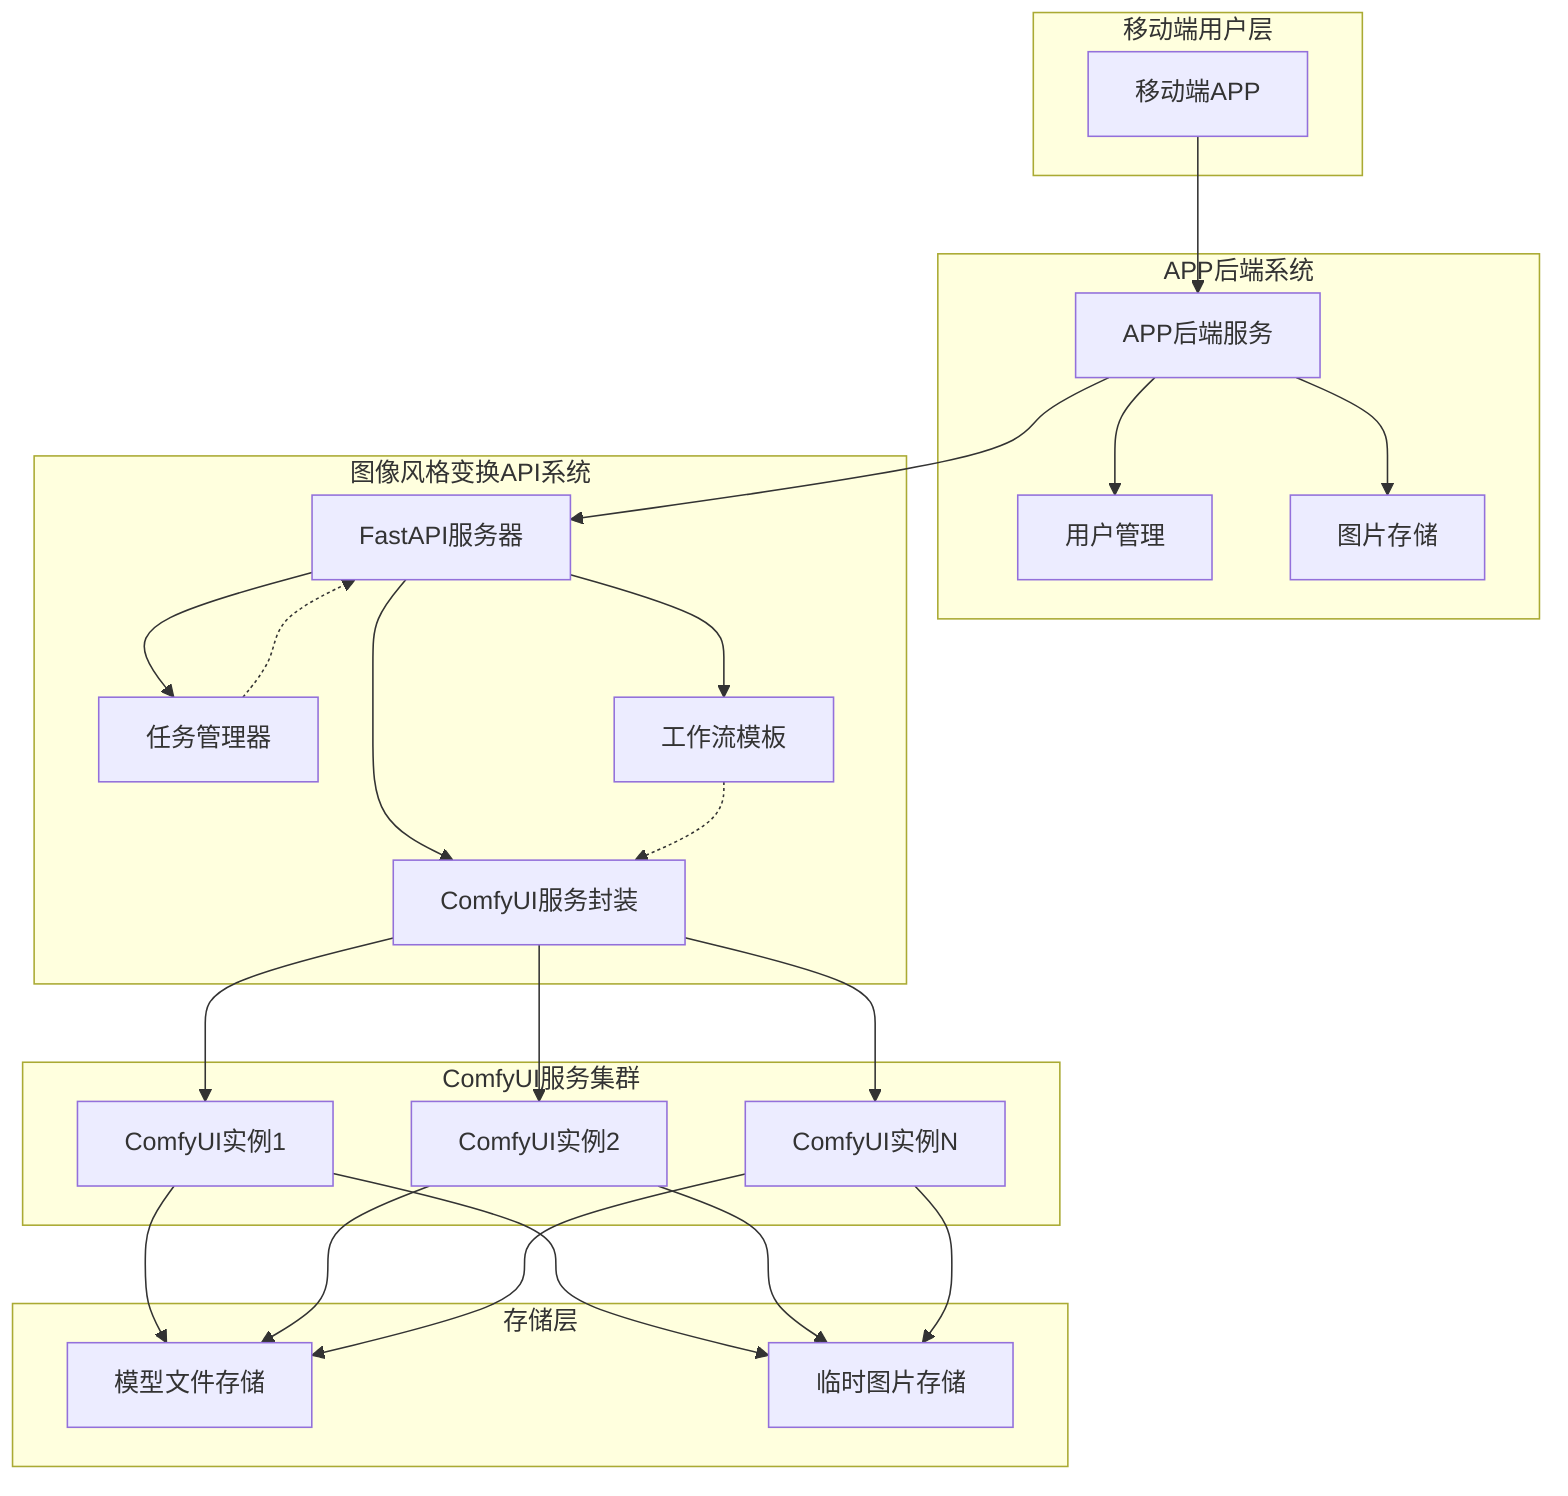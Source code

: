 graph TB
    subgraph "移动端用户层"
        A[移动端APP]
    end
    
    subgraph "APP后端系统"
        B[APP后端服务]
        C[用户管理]
        D[图片存储]
    end
    
    subgraph "图像风格变换API系统"
        E[FastAPI服务器]
        F[任务管理器]
        G[ComfyUI服务封装]
        H[工作流模板]
    end
    
    subgraph "ComfyUI服务集群"
        I[ComfyUI实例1]
        J[ComfyUI实例2]
        K[ComfyUI实例N]
    end
    
    subgraph "存储层"
        L[模型文件存储]
        M[临时图片存储]
    end
    
    A --> B
    B --> C
    B --> D
    B --> E
    
    E --> F
    E --> G
    E --> H
    
    G --> I
    G --> J
    G --> K
    
    I --> L
    J --> L
    K --> L
    
    I --> M
    J --> M
    K --> M
    
    F -.-> E
    H -.-> G